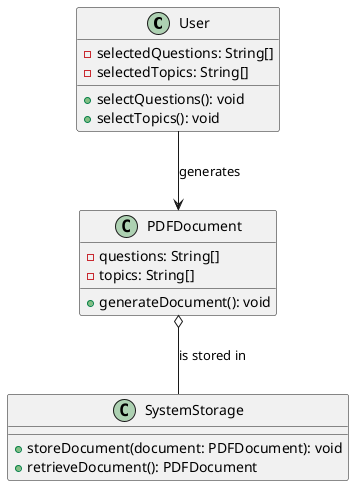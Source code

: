 @startuml
class User {
    - selectedQuestions: String[]
    - selectedTopics: String[]
    + selectQuestions(): void
    + selectTopics(): void
}

class PDFDocument {
    - questions: String[]
    - topics: String[]
    + generateDocument(): void
}

class SystemStorage {
    + storeDocument(document: PDFDocument): void
    + retrieveDocument(): PDFDocument
}

User --> PDFDocument : generates
PDFDocument o-- SystemStorage : is stored in
@enduml